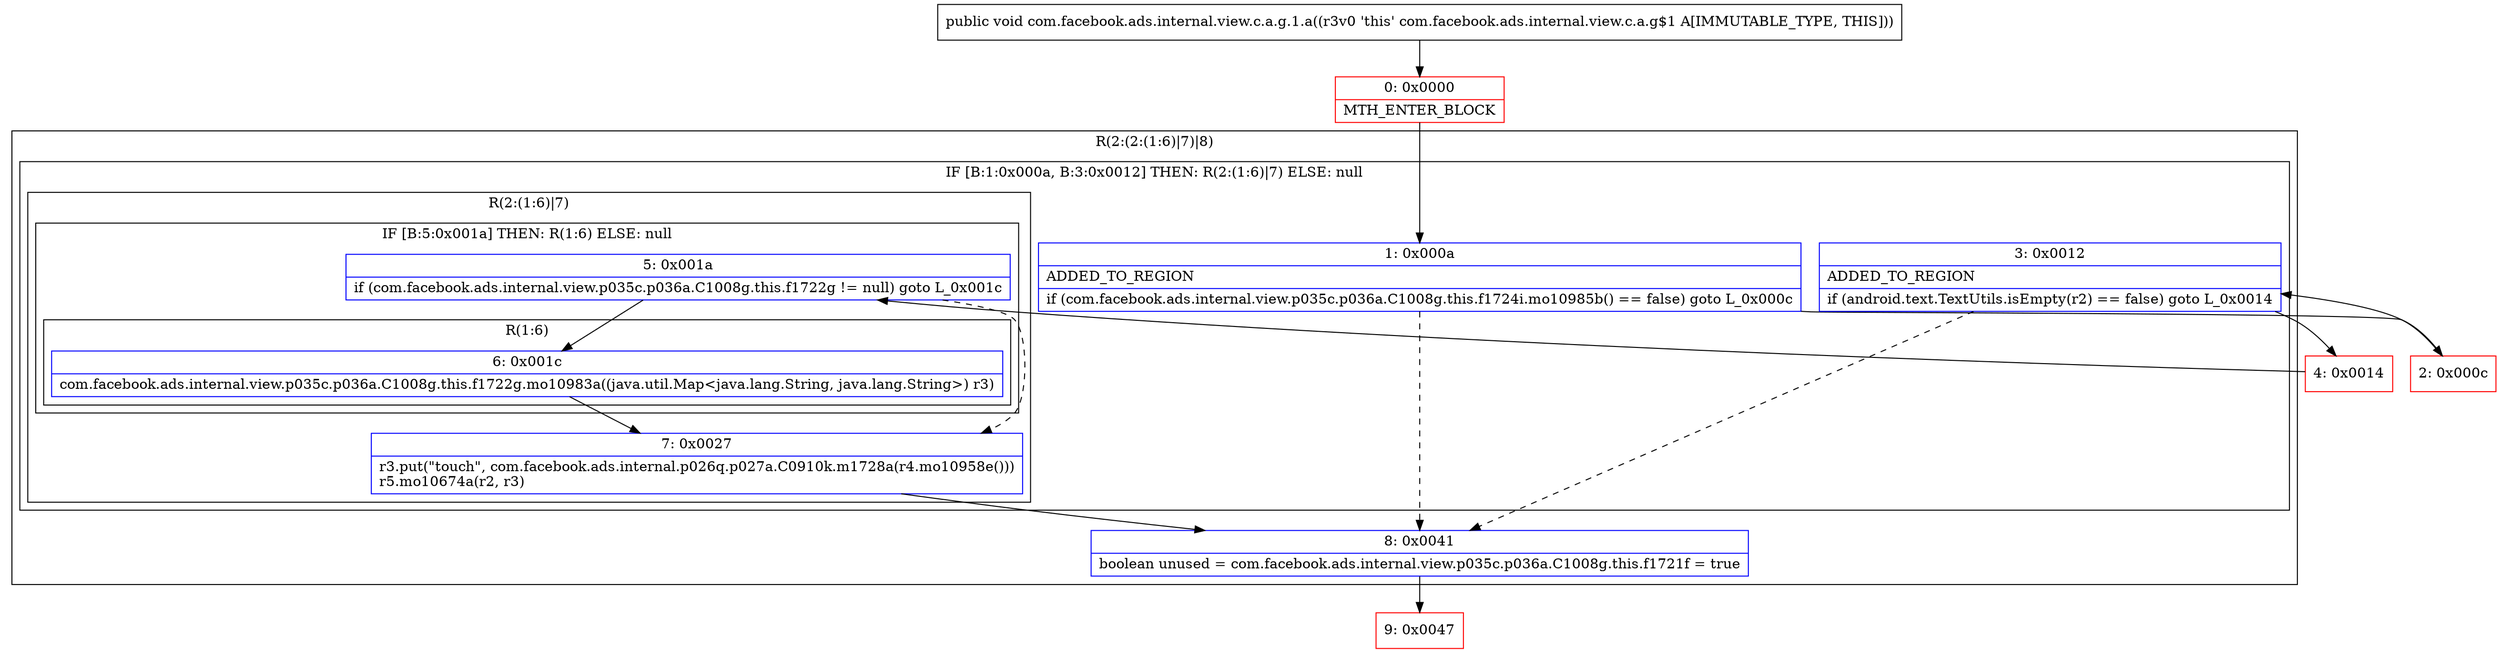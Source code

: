 digraph "CFG forcom.facebook.ads.internal.view.c.a.g.1.a()V" {
subgraph cluster_Region_1475320057 {
label = "R(2:(2:(1:6)|7)|8)";
node [shape=record,color=blue];
subgraph cluster_IfRegion_970190675 {
label = "IF [B:1:0x000a, B:3:0x0012] THEN: R(2:(1:6)|7) ELSE: null";
node [shape=record,color=blue];
Node_1 [shape=record,label="{1\:\ 0x000a|ADDED_TO_REGION\l|if (com.facebook.ads.internal.view.p035c.p036a.C1008g.this.f1724i.mo10985b() == false) goto L_0x000c\l}"];
Node_3 [shape=record,label="{3\:\ 0x0012|ADDED_TO_REGION\l|if (android.text.TextUtils.isEmpty(r2) == false) goto L_0x0014\l}"];
subgraph cluster_Region_1750128797 {
label = "R(2:(1:6)|7)";
node [shape=record,color=blue];
subgraph cluster_IfRegion_212619990 {
label = "IF [B:5:0x001a] THEN: R(1:6) ELSE: null";
node [shape=record,color=blue];
Node_5 [shape=record,label="{5\:\ 0x001a|if (com.facebook.ads.internal.view.p035c.p036a.C1008g.this.f1722g != null) goto L_0x001c\l}"];
subgraph cluster_Region_665791466 {
label = "R(1:6)";
node [shape=record,color=blue];
Node_6 [shape=record,label="{6\:\ 0x001c|com.facebook.ads.internal.view.p035c.p036a.C1008g.this.f1722g.mo10983a((java.util.Map\<java.lang.String, java.lang.String\>) r3)\l}"];
}
}
Node_7 [shape=record,label="{7\:\ 0x0027|r3.put(\"touch\", com.facebook.ads.internal.p026q.p027a.C0910k.m1728a(r4.mo10958e()))\lr5.mo10674a(r2, r3)\l}"];
}
}
Node_8 [shape=record,label="{8\:\ 0x0041|boolean unused = com.facebook.ads.internal.view.p035c.p036a.C1008g.this.f1721f = true\l}"];
}
Node_0 [shape=record,color=red,label="{0\:\ 0x0000|MTH_ENTER_BLOCK\l}"];
Node_2 [shape=record,color=red,label="{2\:\ 0x000c}"];
Node_4 [shape=record,color=red,label="{4\:\ 0x0014}"];
Node_9 [shape=record,color=red,label="{9\:\ 0x0047}"];
MethodNode[shape=record,label="{public void com.facebook.ads.internal.view.c.a.g.1.a((r3v0 'this' com.facebook.ads.internal.view.c.a.g$1 A[IMMUTABLE_TYPE, THIS])) }"];
MethodNode -> Node_0;
Node_1 -> Node_2;
Node_1 -> Node_8[style=dashed];
Node_3 -> Node_4;
Node_3 -> Node_8[style=dashed];
Node_5 -> Node_6;
Node_5 -> Node_7[style=dashed];
Node_6 -> Node_7;
Node_7 -> Node_8;
Node_8 -> Node_9;
Node_0 -> Node_1;
Node_2 -> Node_3;
Node_4 -> Node_5;
}

